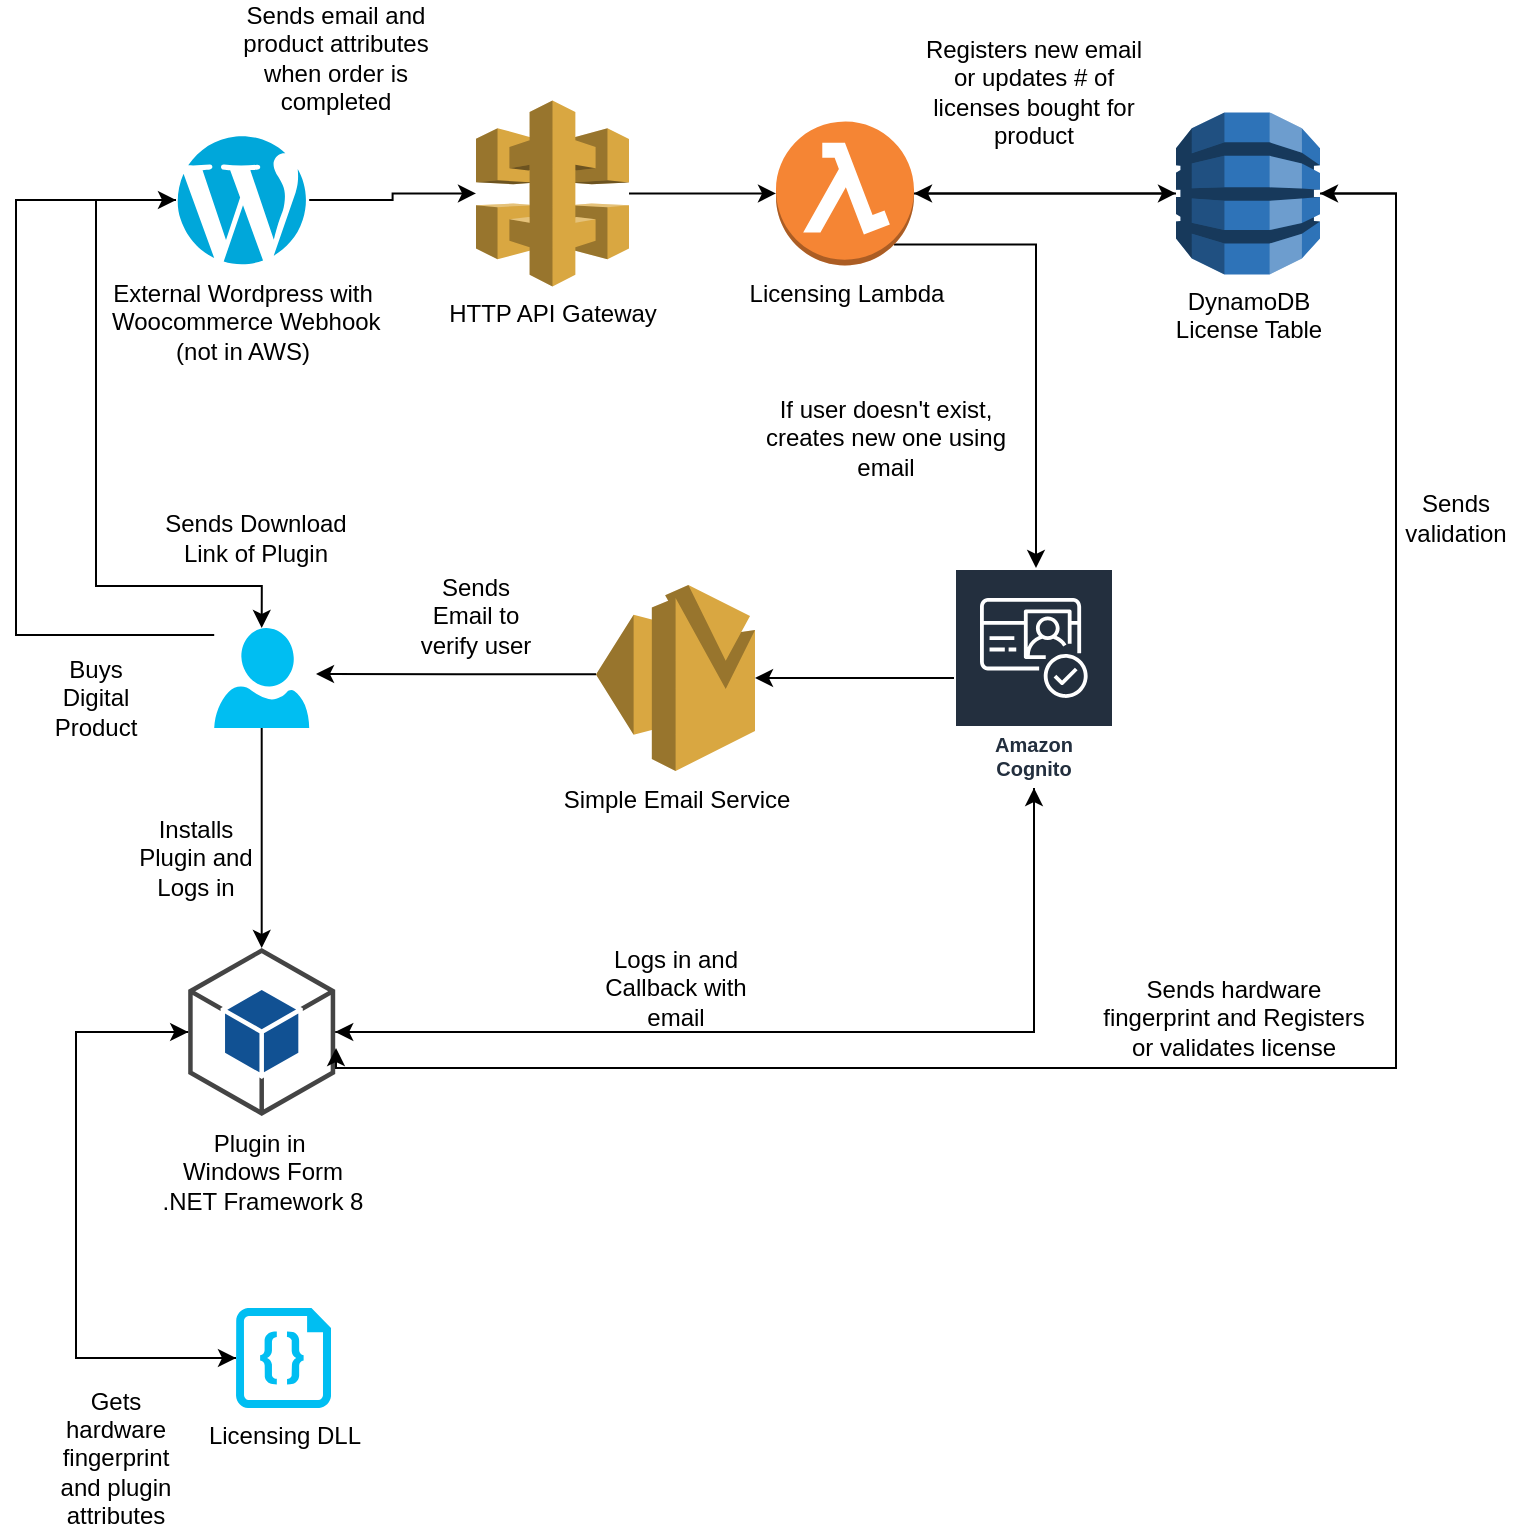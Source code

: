 <mxfile version="24.7.17">
  <diagram name="Page-1" id="tpUfHKGMqxLuyBJU9GBw">
    <mxGraphModel dx="784" dy="1133" grid="1" gridSize="10" guides="1" tooltips="1" connect="1" arrows="1" fold="1" page="1" pageScale="1" pageWidth="850" pageHeight="1100" math="0" shadow="0">
      <root>
        <mxCell id="0" />
        <mxCell id="1" parent="0" />
        <mxCell id="CeFuTE_zYRD2yVkvAtF0-3" style="edgeStyle=orthogonalEdgeStyle;rounded=0;orthogonalLoop=1;jettySize=auto;html=1;" edge="1" parent="1" source="CeFuTE_zYRD2yVkvAtF0-1" target="CeFuTE_zYRD2yVkvAtF0-2">
          <mxGeometry relative="1" as="geometry" />
        </mxCell>
        <mxCell id="CeFuTE_zYRD2yVkvAtF0-1" value="HTTP API Gateway" style="outlineConnect=0;dashed=0;verticalLabelPosition=bottom;verticalAlign=top;align=center;html=1;shape=mxgraph.aws3.api_gateway;fillColor=#D9A741;gradientColor=none;" vertex="1" parent="1">
          <mxGeometry x="260" y="106.2" width="76.5" height="93" as="geometry" />
        </mxCell>
        <mxCell id="CeFuTE_zYRD2yVkvAtF0-8" style="edgeStyle=orthogonalEdgeStyle;rounded=0;orthogonalLoop=1;jettySize=auto;html=1;" edge="1" parent="1" source="CeFuTE_zYRD2yVkvAtF0-2" target="CeFuTE_zYRD2yVkvAtF0-7">
          <mxGeometry relative="1" as="geometry" />
        </mxCell>
        <mxCell id="CeFuTE_zYRD2yVkvAtF0-13" style="edgeStyle=orthogonalEdgeStyle;rounded=0;orthogonalLoop=1;jettySize=auto;html=1;exitX=0.855;exitY=0.855;exitDx=0;exitDy=0;exitPerimeter=0;" edge="1" parent="1" source="CeFuTE_zYRD2yVkvAtF0-2" target="CeFuTE_zYRD2yVkvAtF0-12">
          <mxGeometry relative="1" as="geometry">
            <Array as="points">
              <mxPoint x="540" y="178" />
            </Array>
          </mxGeometry>
        </mxCell>
        <mxCell id="CeFuTE_zYRD2yVkvAtF0-2" value="Licensing Lambda" style="outlineConnect=0;dashed=0;verticalLabelPosition=bottom;verticalAlign=top;align=center;html=1;shape=mxgraph.aws3.lambda_function;fillColor=#F58534;gradientColor=none;" vertex="1" parent="1">
          <mxGeometry x="410" y="116.7" width="69" height="72" as="geometry" />
        </mxCell>
        <mxCell id="CeFuTE_zYRD2yVkvAtF0-5" style="edgeStyle=orthogonalEdgeStyle;rounded=0;orthogonalLoop=1;jettySize=auto;html=1;" edge="1" parent="1" source="CeFuTE_zYRD2yVkvAtF0-4" target="CeFuTE_zYRD2yVkvAtF0-1">
          <mxGeometry relative="1" as="geometry" />
        </mxCell>
        <mxCell id="CeFuTE_zYRD2yVkvAtF0-4" value="External Wordpress with&lt;div&gt;&amp;nbsp;Woocommerce Webhook&lt;/div&gt;&lt;div&gt;(not in AWS)&lt;/div&gt;" style="dashed=0;outlineConnect=0;html=1;align=center;labelPosition=center;verticalLabelPosition=bottom;verticalAlign=top;shape=mxgraph.weblogos.wordpress;fillColor=#00A7DA;strokeColor=none" vertex="1" parent="1">
          <mxGeometry x="110" y="123.3" width="66.6" height="65.4" as="geometry" />
        </mxCell>
        <mxCell id="CeFuTE_zYRD2yVkvAtF0-29" style="edgeStyle=orthogonalEdgeStyle;rounded=0;orthogonalLoop=1;jettySize=auto;html=1;" edge="1" parent="1" source="CeFuTE_zYRD2yVkvAtF0-6" target="CeFuTE_zYRD2yVkvAtF0-12">
          <mxGeometry relative="1" as="geometry" />
        </mxCell>
        <mxCell id="CeFuTE_zYRD2yVkvAtF0-6" value="Plugin in&amp;nbsp;&lt;div&gt;Windows Form&lt;div&gt;.NET Framework 8&lt;/div&gt;&lt;/div&gt;" style="outlineConnect=0;dashed=0;verticalLabelPosition=bottom;verticalAlign=top;align=center;html=1;shape=mxgraph.aws3.android;fillColor=#115193;gradientColor=none;" vertex="1" parent="1">
          <mxGeometry x="116.1" y="530" width="73.5" height="84" as="geometry" />
        </mxCell>
        <mxCell id="CeFuTE_zYRD2yVkvAtF0-9" style="edgeStyle=orthogonalEdgeStyle;rounded=0;orthogonalLoop=1;jettySize=auto;html=1;exitX=0;exitY=0.5;exitDx=0;exitDy=0;exitPerimeter=0;" edge="1" parent="1" source="CeFuTE_zYRD2yVkvAtF0-7" target="CeFuTE_zYRD2yVkvAtF0-2">
          <mxGeometry relative="1" as="geometry" />
        </mxCell>
        <mxCell id="CeFuTE_zYRD2yVkvAtF0-7" value="DynamoDB&lt;div&gt;License Table&lt;/div&gt;" style="outlineConnect=0;dashed=0;verticalLabelPosition=bottom;verticalAlign=top;align=center;html=1;shape=mxgraph.aws3.dynamo_db;fillColor=#2E73B8;gradientColor=none;" vertex="1" parent="1">
          <mxGeometry x="610" y="112.2" width="72" height="81" as="geometry" />
        </mxCell>
        <mxCell id="CeFuTE_zYRD2yVkvAtF0-10" value="Sends email and product attributes when order is completed" style="text;html=1;align=center;verticalAlign=middle;whiteSpace=wrap;rounded=0;" vertex="1" parent="1">
          <mxGeometry x="130" y="70" width="120" height="30" as="geometry" />
        </mxCell>
        <mxCell id="CeFuTE_zYRD2yVkvAtF0-11" value="Registers new email or updates # of licenses bought for product" style="text;html=1;align=center;verticalAlign=middle;whiteSpace=wrap;rounded=0;" vertex="1" parent="1">
          <mxGeometry x="479" y="86.7" width="120" height="30" as="geometry" />
        </mxCell>
        <mxCell id="CeFuTE_zYRD2yVkvAtF0-16" style="edgeStyle=orthogonalEdgeStyle;rounded=0;orthogonalLoop=1;jettySize=auto;html=1;" edge="1" parent="1" source="CeFuTE_zYRD2yVkvAtF0-12" target="CeFuTE_zYRD2yVkvAtF0-15">
          <mxGeometry relative="1" as="geometry" />
        </mxCell>
        <mxCell id="CeFuTE_zYRD2yVkvAtF0-12" value="Amazon Cognito" style="sketch=0;outlineConnect=0;fontColor=#232F3E;gradientColor=none;strokeColor=#ffffff;fillColor=#232F3E;dashed=0;verticalLabelPosition=middle;verticalAlign=bottom;align=center;html=1;whiteSpace=wrap;fontSize=10;fontStyle=1;spacing=3;shape=mxgraph.aws4.productIcon;prIcon=mxgraph.aws4.cognito;" vertex="1" parent="1">
          <mxGeometry x="499" y="340" width="80" height="110" as="geometry" />
        </mxCell>
        <mxCell id="CeFuTE_zYRD2yVkvAtF0-14" value="If user doesn&#39;t exist, creates new one using email" style="text;html=1;align=center;verticalAlign=middle;whiteSpace=wrap;rounded=0;" vertex="1" parent="1">
          <mxGeometry x="400" y="260" width="130" height="30" as="geometry" />
        </mxCell>
        <mxCell id="CeFuTE_zYRD2yVkvAtF0-28" style="edgeStyle=orthogonalEdgeStyle;rounded=0;orthogonalLoop=1;jettySize=auto;html=1;exitX=0;exitY=0.48;exitDx=0;exitDy=0;exitPerimeter=0;" edge="1" parent="1" source="CeFuTE_zYRD2yVkvAtF0-15">
          <mxGeometry relative="1" as="geometry">
            <mxPoint x="180" y="393" as="targetPoint" />
          </mxGeometry>
        </mxCell>
        <mxCell id="CeFuTE_zYRD2yVkvAtF0-15" value="Simple Email Service" style="outlineConnect=0;dashed=0;verticalLabelPosition=bottom;verticalAlign=top;align=center;html=1;shape=mxgraph.aws3.ses;fillColor=#D9A741;gradientColor=none;" vertex="1" parent="1">
          <mxGeometry x="320" y="348.5" width="79.5" height="93" as="geometry" />
        </mxCell>
        <mxCell id="CeFuTE_zYRD2yVkvAtF0-17" value="Sends Email to verify user" style="text;html=1;align=center;verticalAlign=middle;whiteSpace=wrap;rounded=0;" vertex="1" parent="1">
          <mxGeometry x="230" y="348.5" width="60" height="30" as="geometry" />
        </mxCell>
        <mxCell id="CeFuTE_zYRD2yVkvAtF0-23" style="edgeStyle=orthogonalEdgeStyle;rounded=0;orthogonalLoop=1;jettySize=auto;html=1;" edge="1" parent="1" source="CeFuTE_zYRD2yVkvAtF0-18" target="CeFuTE_zYRD2yVkvAtF0-4">
          <mxGeometry relative="1" as="geometry">
            <Array as="points">
              <mxPoint x="30" y="373.5" />
              <mxPoint x="30" y="156" />
            </Array>
          </mxGeometry>
        </mxCell>
        <mxCell id="CeFuTE_zYRD2yVkvAtF0-26" style="edgeStyle=orthogonalEdgeStyle;rounded=0;orthogonalLoop=1;jettySize=auto;html=1;" edge="1" parent="1" source="CeFuTE_zYRD2yVkvAtF0-18" target="CeFuTE_zYRD2yVkvAtF0-6">
          <mxGeometry relative="1" as="geometry" />
        </mxCell>
        <mxCell id="CeFuTE_zYRD2yVkvAtF0-18" value="" style="verticalLabelPosition=bottom;html=1;verticalAlign=top;align=center;strokeColor=none;fillColor=#00BEF2;shape=mxgraph.azure.user;" vertex="1" parent="1">
          <mxGeometry x="129.1" y="370" width="47.5" height="50" as="geometry" />
        </mxCell>
        <mxCell id="CeFuTE_zYRD2yVkvAtF0-22" style="edgeStyle=orthogonalEdgeStyle;rounded=0;orthogonalLoop=1;jettySize=auto;html=1;entryX=0.5;entryY=0;entryDx=0;entryDy=0;entryPerimeter=0;" edge="1" parent="1" source="CeFuTE_zYRD2yVkvAtF0-4" target="CeFuTE_zYRD2yVkvAtF0-18">
          <mxGeometry relative="1" as="geometry">
            <Array as="points">
              <mxPoint x="70" y="156" />
              <mxPoint x="70" y="349" />
            </Array>
          </mxGeometry>
        </mxCell>
        <mxCell id="CeFuTE_zYRD2yVkvAtF0-24" value="Buys Digital Product" style="text;html=1;align=center;verticalAlign=middle;whiteSpace=wrap;rounded=0;" vertex="1" parent="1">
          <mxGeometry x="40" y="390" width="60" height="30" as="geometry" />
        </mxCell>
        <mxCell id="CeFuTE_zYRD2yVkvAtF0-25" value="Sends Download Link of Plugin" style="text;html=1;align=center;verticalAlign=middle;whiteSpace=wrap;rounded=0;" vertex="1" parent="1">
          <mxGeometry x="100" y="310" width="100" height="30" as="geometry" />
        </mxCell>
        <mxCell id="CeFuTE_zYRD2yVkvAtF0-27" value="Installs Plugin and Logs in" style="text;html=1;align=center;verticalAlign=middle;whiteSpace=wrap;rounded=0;" vertex="1" parent="1">
          <mxGeometry x="90" y="470" width="60" height="30" as="geometry" />
        </mxCell>
        <mxCell id="CeFuTE_zYRD2yVkvAtF0-30" value="Logs in and Callback with email" style="text;html=1;align=center;verticalAlign=middle;whiteSpace=wrap;rounded=0;" vertex="1" parent="1">
          <mxGeometry x="309.75" y="535" width="100" height="30" as="geometry" />
        </mxCell>
        <mxCell id="CeFuTE_zYRD2yVkvAtF0-31" style="edgeStyle=orthogonalEdgeStyle;rounded=0;orthogonalLoop=1;jettySize=auto;html=1;entryX=1;entryY=0.5;entryDx=0;entryDy=0;entryPerimeter=0;" edge="1" parent="1" source="CeFuTE_zYRD2yVkvAtF0-12" target="CeFuTE_zYRD2yVkvAtF0-6">
          <mxGeometry relative="1" as="geometry">
            <Array as="points">
              <mxPoint x="539" y="572" />
            </Array>
          </mxGeometry>
        </mxCell>
        <mxCell id="CeFuTE_zYRD2yVkvAtF0-32" style="edgeStyle=orthogonalEdgeStyle;rounded=0;orthogonalLoop=1;jettySize=auto;html=1;entryX=1;entryY=0.5;entryDx=0;entryDy=0;entryPerimeter=0;" edge="1" parent="1" source="CeFuTE_zYRD2yVkvAtF0-6" target="CeFuTE_zYRD2yVkvAtF0-7">
          <mxGeometry relative="1" as="geometry">
            <Array as="points">
              <mxPoint x="720" y="590" />
              <mxPoint x="720" y="153" />
            </Array>
          </mxGeometry>
        </mxCell>
        <mxCell id="CeFuTE_zYRD2yVkvAtF0-33" value="Sends hardware fingerprint and Registers or validates license" style="text;html=1;align=center;verticalAlign=middle;whiteSpace=wrap;rounded=0;" vertex="1" parent="1">
          <mxGeometry x="568" y="550" width="142" height="30" as="geometry" />
        </mxCell>
        <mxCell id="CeFuTE_zYRD2yVkvAtF0-34" style="edgeStyle=orthogonalEdgeStyle;rounded=0;orthogonalLoop=1;jettySize=auto;html=1;" edge="1" parent="1" source="CeFuTE_zYRD2yVkvAtF0-7">
          <mxGeometry relative="1" as="geometry">
            <mxPoint x="190" y="580" as="targetPoint" />
            <Array as="points">
              <mxPoint x="720" y="153" />
              <mxPoint x="720" y="590" />
              <mxPoint x="190" y="590" />
            </Array>
          </mxGeometry>
        </mxCell>
        <mxCell id="CeFuTE_zYRD2yVkvAtF0-35" value="Sends validation" style="text;html=1;align=center;verticalAlign=middle;whiteSpace=wrap;rounded=0;" vertex="1" parent="1">
          <mxGeometry x="720" y="300" width="60" height="30" as="geometry" />
        </mxCell>
        <mxCell id="CeFuTE_zYRD2yVkvAtF0-36" value="Licensing DLL" style="verticalLabelPosition=bottom;html=1;verticalAlign=top;align=center;strokeColor=none;fillColor=#00BEF2;shape=mxgraph.azure.code_file;pointerEvents=1;" vertex="1" parent="1">
          <mxGeometry x="140" y="710" width="47.5" height="50" as="geometry" />
        </mxCell>
        <mxCell id="CeFuTE_zYRD2yVkvAtF0-37" style="edgeStyle=orthogonalEdgeStyle;rounded=0;orthogonalLoop=1;jettySize=auto;html=1;entryX=0;entryY=0.5;entryDx=0;entryDy=0;entryPerimeter=0;" edge="1" parent="1" source="CeFuTE_zYRD2yVkvAtF0-6" target="CeFuTE_zYRD2yVkvAtF0-36">
          <mxGeometry relative="1" as="geometry">
            <Array as="points">
              <mxPoint x="60" y="572" />
              <mxPoint x="60" y="735" />
            </Array>
          </mxGeometry>
        </mxCell>
        <mxCell id="CeFuTE_zYRD2yVkvAtF0-38" value="Gets hardware fingerprint and plugin attributes" style="text;html=1;align=center;verticalAlign=middle;whiteSpace=wrap;rounded=0;" vertex="1" parent="1">
          <mxGeometry x="50" y="770" width="60" height="30" as="geometry" />
        </mxCell>
        <mxCell id="CeFuTE_zYRD2yVkvAtF0-39" style="edgeStyle=orthogonalEdgeStyle;rounded=0;orthogonalLoop=1;jettySize=auto;html=1;entryX=0;entryY=0.5;entryDx=0;entryDy=0;entryPerimeter=0;" edge="1" parent="1" source="CeFuTE_zYRD2yVkvAtF0-36" target="CeFuTE_zYRD2yVkvAtF0-6">
          <mxGeometry relative="1" as="geometry">
            <Array as="points">
              <mxPoint x="60" y="735" />
              <mxPoint x="60" y="572" />
            </Array>
          </mxGeometry>
        </mxCell>
        <mxCell id="CeFuTE_zYRD2yVkvAtF0-40" style="edgeStyle=orthogonalEdgeStyle;rounded=0;orthogonalLoop=1;jettySize=auto;html=1;exitX=0.5;exitY=1;exitDx=0;exitDy=0;" edge="1" parent="1" source="CeFuTE_zYRD2yVkvAtF0-38" target="CeFuTE_zYRD2yVkvAtF0-38">
          <mxGeometry relative="1" as="geometry" />
        </mxCell>
      </root>
    </mxGraphModel>
  </diagram>
</mxfile>
